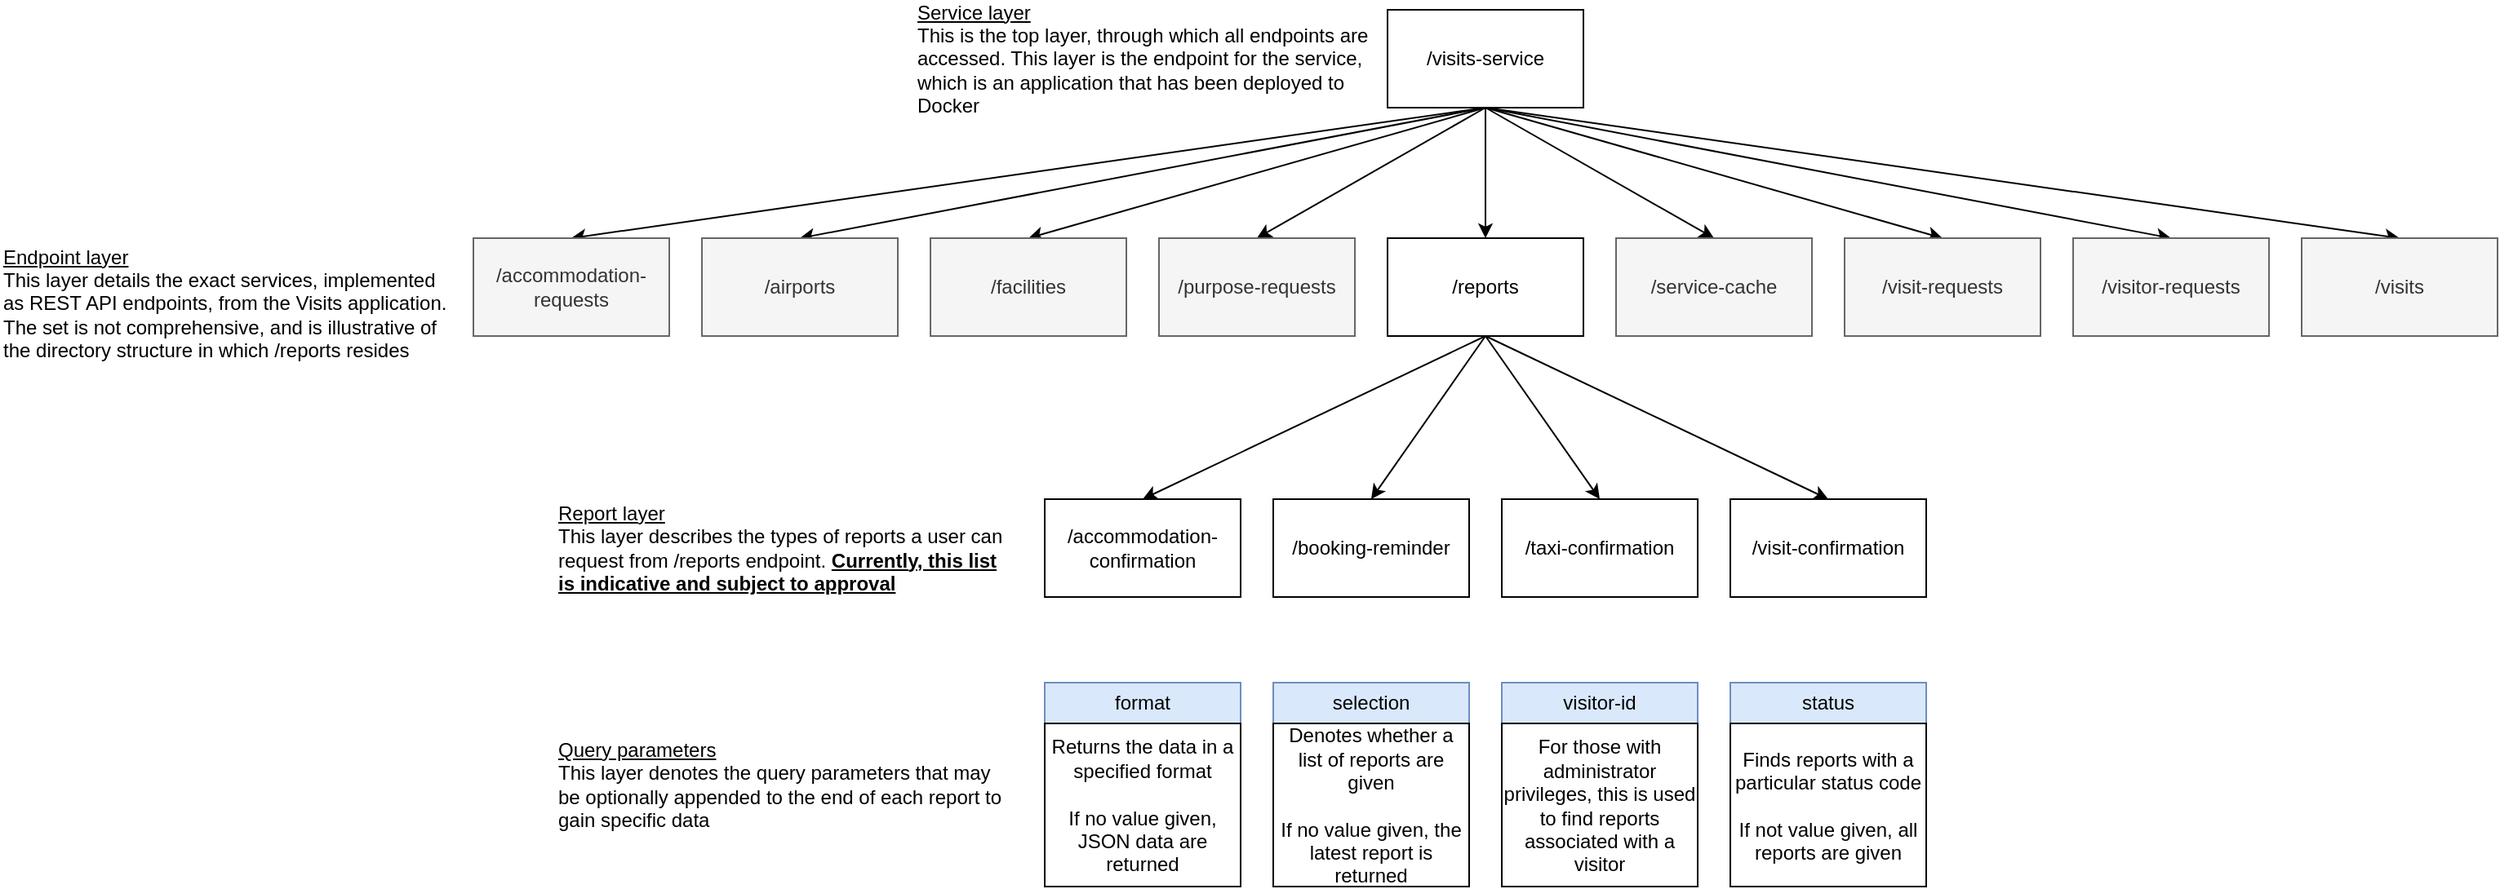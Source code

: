 <mxfile version="23.1.5" type="github">
  <diagram name="Page-1" id="lkIzZtKHE2g4b-k83Zns">
    <mxGraphModel dx="1877" dy="634" grid="1" gridSize="10" guides="1" tooltips="1" connect="1" arrows="1" fold="1" page="1" pageScale="1" pageWidth="827" pageHeight="1169" math="0" shadow="0">
      <root>
        <mxCell id="0" />
        <mxCell id="1" parent="0" />
        <mxCell id="cFXvyy3T8Uc6k7l6PIuW-13" style="rounded=0;orthogonalLoop=1;jettySize=auto;html=1;entryX=0.5;entryY=0;entryDx=0;entryDy=0;exitX=0.5;exitY=1;exitDx=0;exitDy=0;" edge="1" parent="1" source="cFXvyy3T8Uc6k7l6PIuW-1" target="cFXvyy3T8Uc6k7l6PIuW-6">
          <mxGeometry relative="1" as="geometry" />
        </mxCell>
        <mxCell id="cFXvyy3T8Uc6k7l6PIuW-14" style="rounded=0;orthogonalLoop=1;jettySize=auto;html=1;exitX=0.5;exitY=1;exitDx=0;exitDy=0;entryX=0.5;entryY=0;entryDx=0;entryDy=0;" edge="1" parent="1" source="cFXvyy3T8Uc6k7l6PIuW-1" target="cFXvyy3T8Uc6k7l6PIuW-2">
          <mxGeometry relative="1" as="geometry" />
        </mxCell>
        <mxCell id="cFXvyy3T8Uc6k7l6PIuW-15" style="edgeStyle=none;rounded=0;orthogonalLoop=1;jettySize=auto;html=1;entryX=0.5;entryY=0;entryDx=0;entryDy=0;exitX=0.5;exitY=1;exitDx=0;exitDy=0;" edge="1" parent="1" source="cFXvyy3T8Uc6k7l6PIuW-1" target="cFXvyy3T8Uc6k7l6PIuW-8">
          <mxGeometry relative="1" as="geometry" />
        </mxCell>
        <mxCell id="cFXvyy3T8Uc6k7l6PIuW-16" style="edgeStyle=none;rounded=0;orthogonalLoop=1;jettySize=auto;html=1;entryX=0.5;entryY=0;entryDx=0;entryDy=0;exitX=0.5;exitY=1;exitDx=0;exitDy=0;" edge="1" parent="1" source="cFXvyy3T8Uc6k7l6PIuW-1" target="cFXvyy3T8Uc6k7l6PIuW-9">
          <mxGeometry relative="1" as="geometry" />
        </mxCell>
        <mxCell id="cFXvyy3T8Uc6k7l6PIuW-17" style="edgeStyle=none;rounded=0;orthogonalLoop=1;jettySize=auto;html=1;entryX=0.5;entryY=0;entryDx=0;entryDy=0;" edge="1" parent="1" source="cFXvyy3T8Uc6k7l6PIuW-1" target="cFXvyy3T8Uc6k7l6PIuW-3">
          <mxGeometry relative="1" as="geometry" />
        </mxCell>
        <mxCell id="cFXvyy3T8Uc6k7l6PIuW-18" style="edgeStyle=none;rounded=0;orthogonalLoop=1;jettySize=auto;html=1;entryX=0.5;entryY=0;entryDx=0;entryDy=0;exitX=0.5;exitY=1;exitDx=0;exitDy=0;" edge="1" parent="1" source="cFXvyy3T8Uc6k7l6PIuW-1" target="cFXvyy3T8Uc6k7l6PIuW-10">
          <mxGeometry relative="1" as="geometry" />
        </mxCell>
        <mxCell id="cFXvyy3T8Uc6k7l6PIuW-19" style="edgeStyle=none;rounded=0;orthogonalLoop=1;jettySize=auto;html=1;entryX=0.5;entryY=0;entryDx=0;entryDy=0;exitX=0.5;exitY=1;exitDx=0;exitDy=0;" edge="1" parent="1" source="cFXvyy3T8Uc6k7l6PIuW-1" target="cFXvyy3T8Uc6k7l6PIuW-5">
          <mxGeometry relative="1" as="geometry" />
        </mxCell>
        <mxCell id="cFXvyy3T8Uc6k7l6PIuW-20" style="edgeStyle=none;rounded=0;orthogonalLoop=1;jettySize=auto;html=1;entryX=0.5;entryY=0;entryDx=0;entryDy=0;exitX=0.5;exitY=1;exitDx=0;exitDy=0;" edge="1" parent="1" source="cFXvyy3T8Uc6k7l6PIuW-1" target="cFXvyy3T8Uc6k7l6PIuW-11">
          <mxGeometry relative="1" as="geometry" />
        </mxCell>
        <mxCell id="cFXvyy3T8Uc6k7l6PIuW-21" style="edgeStyle=none;rounded=0;orthogonalLoop=1;jettySize=auto;html=1;entryX=0.5;entryY=0;entryDx=0;entryDy=0;exitX=0.5;exitY=1;exitDx=0;exitDy=0;" edge="1" parent="1" source="cFXvyy3T8Uc6k7l6PIuW-1" target="cFXvyy3T8Uc6k7l6PIuW-12">
          <mxGeometry relative="1" as="geometry" />
        </mxCell>
        <mxCell id="cFXvyy3T8Uc6k7l6PIuW-1" value="/visits-service" style="rounded=0;whiteSpace=wrap;html=1;" vertex="1" parent="1">
          <mxGeometry x="510" y="50" width="120" height="60" as="geometry" />
        </mxCell>
        <mxCell id="cFXvyy3T8Uc6k7l6PIuW-2" value="/airports" style="rounded=0;whiteSpace=wrap;html=1;fillColor=#f5f5f5;fontColor=#333333;strokeColor=#666666;" vertex="1" parent="1">
          <mxGeometry x="90" y="190" width="120" height="60" as="geometry" />
        </mxCell>
        <mxCell id="cFXvyy3T8Uc6k7l6PIuW-29" style="edgeStyle=none;rounded=0;orthogonalLoop=1;jettySize=auto;html=1;entryX=0.5;entryY=0;entryDx=0;entryDy=0;exitX=0.5;exitY=1;exitDx=0;exitDy=0;" edge="1" parent="1" source="cFXvyy3T8Uc6k7l6PIuW-3" target="cFXvyy3T8Uc6k7l6PIuW-27">
          <mxGeometry relative="1" as="geometry" />
        </mxCell>
        <mxCell id="cFXvyy3T8Uc6k7l6PIuW-30" style="edgeStyle=none;rounded=0;orthogonalLoop=1;jettySize=auto;html=1;entryX=0.5;entryY=0;entryDx=0;entryDy=0;exitX=0.5;exitY=1;exitDx=0;exitDy=0;" edge="1" parent="1" source="cFXvyy3T8Uc6k7l6PIuW-3" target="cFXvyy3T8Uc6k7l6PIuW-23">
          <mxGeometry relative="1" as="geometry" />
        </mxCell>
        <mxCell id="cFXvyy3T8Uc6k7l6PIuW-31" style="edgeStyle=none;rounded=0;orthogonalLoop=1;jettySize=auto;html=1;entryX=0.5;entryY=0;entryDx=0;entryDy=0;exitX=0.5;exitY=1;exitDx=0;exitDy=0;" edge="1" parent="1" source="cFXvyy3T8Uc6k7l6PIuW-3" target="cFXvyy3T8Uc6k7l6PIuW-22">
          <mxGeometry relative="1" as="geometry" />
        </mxCell>
        <mxCell id="cFXvyy3T8Uc6k7l6PIuW-32" style="edgeStyle=none;rounded=0;orthogonalLoop=1;jettySize=auto;html=1;entryX=0.5;entryY=0;entryDx=0;entryDy=0;exitX=0.5;exitY=1;exitDx=0;exitDy=0;" edge="1" parent="1" source="cFXvyy3T8Uc6k7l6PIuW-3" target="cFXvyy3T8Uc6k7l6PIuW-4">
          <mxGeometry relative="1" as="geometry" />
        </mxCell>
        <mxCell id="cFXvyy3T8Uc6k7l6PIuW-3" value="/reports" style="rounded=0;whiteSpace=wrap;html=1;" vertex="1" parent="1">
          <mxGeometry x="510" y="190" width="120" height="60" as="geometry" />
        </mxCell>
        <mxCell id="cFXvyy3T8Uc6k7l6PIuW-4" value="/visit-confirmation" style="rounded=0;whiteSpace=wrap;html=1;" vertex="1" parent="1">
          <mxGeometry x="720" y="350" width="120" height="60" as="geometry" />
        </mxCell>
        <mxCell id="cFXvyy3T8Uc6k7l6PIuW-5" value="/visit-requests" style="rounded=0;whiteSpace=wrap;html=1;fillColor=#f5f5f5;fontColor=#333333;strokeColor=#666666;" vertex="1" parent="1">
          <mxGeometry x="790" y="190" width="120" height="60" as="geometry" />
        </mxCell>
        <mxCell id="cFXvyy3T8Uc6k7l6PIuW-6" value="/accommodation-requests" style="rounded=0;whiteSpace=wrap;html=1;fillColor=#f5f5f5;fontColor=#333333;strokeColor=#666666;" vertex="1" parent="1">
          <mxGeometry x="-50" y="190" width="120" height="60" as="geometry" />
        </mxCell>
        <mxCell id="cFXvyy3T8Uc6k7l6PIuW-8" value="/facilities" style="rounded=0;whiteSpace=wrap;html=1;fillColor=#f5f5f5;fontColor=#333333;strokeColor=#666666;" vertex="1" parent="1">
          <mxGeometry x="230" y="190" width="120" height="60" as="geometry" />
        </mxCell>
        <mxCell id="cFXvyy3T8Uc6k7l6PIuW-9" value="/purpose-requests" style="rounded=0;whiteSpace=wrap;html=1;fillColor=#f5f5f5;fontColor=#333333;strokeColor=#666666;" vertex="1" parent="1">
          <mxGeometry x="370" y="190" width="120" height="60" as="geometry" />
        </mxCell>
        <mxCell id="cFXvyy3T8Uc6k7l6PIuW-10" value="/service-cache" style="rounded=0;whiteSpace=wrap;html=1;fillColor=#f5f5f5;fontColor=#333333;strokeColor=#666666;" vertex="1" parent="1">
          <mxGeometry x="650" y="190" width="120" height="60" as="geometry" />
        </mxCell>
        <mxCell id="cFXvyy3T8Uc6k7l6PIuW-11" value="/visitor-requests" style="rounded=0;whiteSpace=wrap;html=1;fillColor=#f5f5f5;fontColor=#333333;strokeColor=#666666;" vertex="1" parent="1">
          <mxGeometry x="930" y="190" width="120" height="60" as="geometry" />
        </mxCell>
        <mxCell id="cFXvyy3T8Uc6k7l6PIuW-12" value="/visits" style="rounded=0;whiteSpace=wrap;html=1;fillColor=#f5f5f5;fontColor=#333333;strokeColor=#666666;" vertex="1" parent="1">
          <mxGeometry x="1070" y="190" width="120" height="60" as="geometry" />
        </mxCell>
        <mxCell id="cFXvyy3T8Uc6k7l6PIuW-22" value="/taxi-confirmation" style="rounded=0;whiteSpace=wrap;html=1;" vertex="1" parent="1">
          <mxGeometry x="580" y="350" width="120" height="60" as="geometry" />
        </mxCell>
        <mxCell id="cFXvyy3T8Uc6k7l6PIuW-23" value="/booking-reminder" style="rounded=0;whiteSpace=wrap;html=1;" vertex="1" parent="1">
          <mxGeometry x="440" y="350" width="120" height="60" as="geometry" />
        </mxCell>
        <mxCell id="cFXvyy3T8Uc6k7l6PIuW-25" value="&lt;div align=&quot;left&quot;&gt;&lt;u&gt;Service layer&lt;/u&gt;&lt;/div&gt;&lt;div align=&quot;left&quot;&gt;This is the top layer, through which all endpoints are accessed. This layer is the endpoint for the service, which is an application that has been deployed to Docker&lt;br&gt;&lt;/div&gt;" style="text;html=1;align=left;verticalAlign=middle;whiteSpace=wrap;rounded=0;" vertex="1" parent="1">
          <mxGeometry x="220" y="65" width="280" height="30" as="geometry" />
        </mxCell>
        <mxCell id="cFXvyy3T8Uc6k7l6PIuW-26" value="&lt;u&gt;Report layer&lt;br&gt;&lt;/u&gt;&lt;div align=&quot;left&quot;&gt;This layer describes the types of reports a user can request from /reports endpoint. &lt;b&gt;&lt;u&gt;Currently, this list is indicative and subject to approval&lt;/u&gt;&lt;/b&gt;&lt;br&gt;&lt;/div&gt;" style="text;html=1;align=left;verticalAlign=middle;whiteSpace=wrap;rounded=0;" vertex="1" parent="1">
          <mxGeometry y="365" width="280" height="30" as="geometry" />
        </mxCell>
        <mxCell id="cFXvyy3T8Uc6k7l6PIuW-27" value="/accommodation-confirmation" style="rounded=0;whiteSpace=wrap;html=1;" vertex="1" parent="1">
          <mxGeometry x="300" y="350" width="120" height="60" as="geometry" />
        </mxCell>
        <mxCell id="cFXvyy3T8Uc6k7l6PIuW-33" value="&lt;u&gt;Endpoint layer&lt;/u&gt;&lt;div align=&quot;left&quot;&gt;This layer details the exact services, implemented as REST API endpoints, from the Visits application. The set is not comprehensive, and is illustrative of the directory structure in which /reports resides&lt;br&gt;&lt;/div&gt;" style="text;html=1;align=left;verticalAlign=middle;whiteSpace=wrap;rounded=0;" vertex="1" parent="1">
          <mxGeometry x="-340" y="215" width="280" height="30" as="geometry" />
        </mxCell>
        <mxCell id="cFXvyy3T8Uc6k7l6PIuW-34" value="&lt;u&gt;Query parameters&lt;br&gt;&lt;/u&gt;&lt;div align=&quot;left&quot;&gt;This layer denotes the query parameters that may be optionally appended to the end of each report to gain specific data&lt;br&gt;&lt;/div&gt;" style="text;html=1;align=left;verticalAlign=middle;whiteSpace=wrap;rounded=0;" vertex="1" parent="1">
          <mxGeometry y="510" width="280" height="30" as="geometry" />
        </mxCell>
        <mxCell id="cFXvyy3T8Uc6k7l6PIuW-39" value="" style="group" vertex="1" connectable="0" parent="1">
          <mxGeometry x="300" y="462.5" width="120" height="125" as="geometry" />
        </mxCell>
        <mxCell id="cFXvyy3T8Uc6k7l6PIuW-37" value="format" style="rounded=0;whiteSpace=wrap;html=1;fillColor=#dae8fc;strokeColor=#6c8ebf;" vertex="1" parent="cFXvyy3T8Uc6k7l6PIuW-39">
          <mxGeometry width="120" height="25" as="geometry" />
        </mxCell>
        <mxCell id="cFXvyy3T8Uc6k7l6PIuW-38" value="&lt;div&gt;Returns the data in a specified format&lt;/div&gt;&lt;div&gt;&lt;br&gt;&lt;/div&gt;&lt;div&gt;If no value given, JSON data are returned&lt;br&gt;&lt;/div&gt;" style="rounded=0;whiteSpace=wrap;html=1;" vertex="1" parent="cFXvyy3T8Uc6k7l6PIuW-39">
          <mxGeometry y="25" width="120" height="100" as="geometry" />
        </mxCell>
        <mxCell id="cFXvyy3T8Uc6k7l6PIuW-40" value="" style="group" vertex="1" connectable="0" parent="1">
          <mxGeometry x="440" y="462.5" width="120" height="125" as="geometry" />
        </mxCell>
        <mxCell id="cFXvyy3T8Uc6k7l6PIuW-41" value="selection" style="rounded=0;whiteSpace=wrap;html=1;fillColor=#dae8fc;strokeColor=#6c8ebf;" vertex="1" parent="cFXvyy3T8Uc6k7l6PIuW-40">
          <mxGeometry width="120" height="25" as="geometry" />
        </mxCell>
        <mxCell id="cFXvyy3T8Uc6k7l6PIuW-42" value="&lt;div&gt;Denotes whether a list of reports are given&lt;/div&gt;&lt;div&gt;&lt;br&gt;&lt;/div&gt;&lt;div&gt;If no value given, the latest report is returned&lt;br&gt;&lt;/div&gt;" style="rounded=0;whiteSpace=wrap;html=1;" vertex="1" parent="cFXvyy3T8Uc6k7l6PIuW-40">
          <mxGeometry y="25" width="120" height="100" as="geometry" />
        </mxCell>
        <mxCell id="cFXvyy3T8Uc6k7l6PIuW-43" value="" style="group" vertex="1" connectable="0" parent="1">
          <mxGeometry x="580" y="462.5" width="120" height="125" as="geometry" />
        </mxCell>
        <mxCell id="cFXvyy3T8Uc6k7l6PIuW-44" value="visitor-id" style="rounded=0;whiteSpace=wrap;html=1;fillColor=#dae8fc;strokeColor=#6c8ebf;" vertex="1" parent="cFXvyy3T8Uc6k7l6PIuW-43">
          <mxGeometry width="120" height="25" as="geometry" />
        </mxCell>
        <mxCell id="cFXvyy3T8Uc6k7l6PIuW-45" value="For those with administrator privileges, this is used to find reports associated with a visitor" style="rounded=0;whiteSpace=wrap;html=1;" vertex="1" parent="cFXvyy3T8Uc6k7l6PIuW-43">
          <mxGeometry y="25" width="120" height="100" as="geometry" />
        </mxCell>
        <mxCell id="cFXvyy3T8Uc6k7l6PIuW-46" value="" style="group" vertex="1" connectable="0" parent="1">
          <mxGeometry x="720" y="462.5" width="120" height="125" as="geometry" />
        </mxCell>
        <mxCell id="cFXvyy3T8Uc6k7l6PIuW-47" value="status" style="rounded=0;whiteSpace=wrap;html=1;fillColor=#dae8fc;strokeColor=#6c8ebf;" vertex="1" parent="cFXvyy3T8Uc6k7l6PIuW-46">
          <mxGeometry width="120" height="25" as="geometry" />
        </mxCell>
        <mxCell id="cFXvyy3T8Uc6k7l6PIuW-48" value="&lt;div&gt;Finds reports with a particular status code&lt;/div&gt;&lt;div&gt;&lt;br&gt;&lt;/div&gt;&lt;div&gt;If not value given, all reports are given&lt;br&gt;&lt;/div&gt;" style="rounded=0;whiteSpace=wrap;html=1;" vertex="1" parent="cFXvyy3T8Uc6k7l6PIuW-46">
          <mxGeometry y="25" width="120" height="100" as="geometry" />
        </mxCell>
      </root>
    </mxGraphModel>
  </diagram>
</mxfile>
